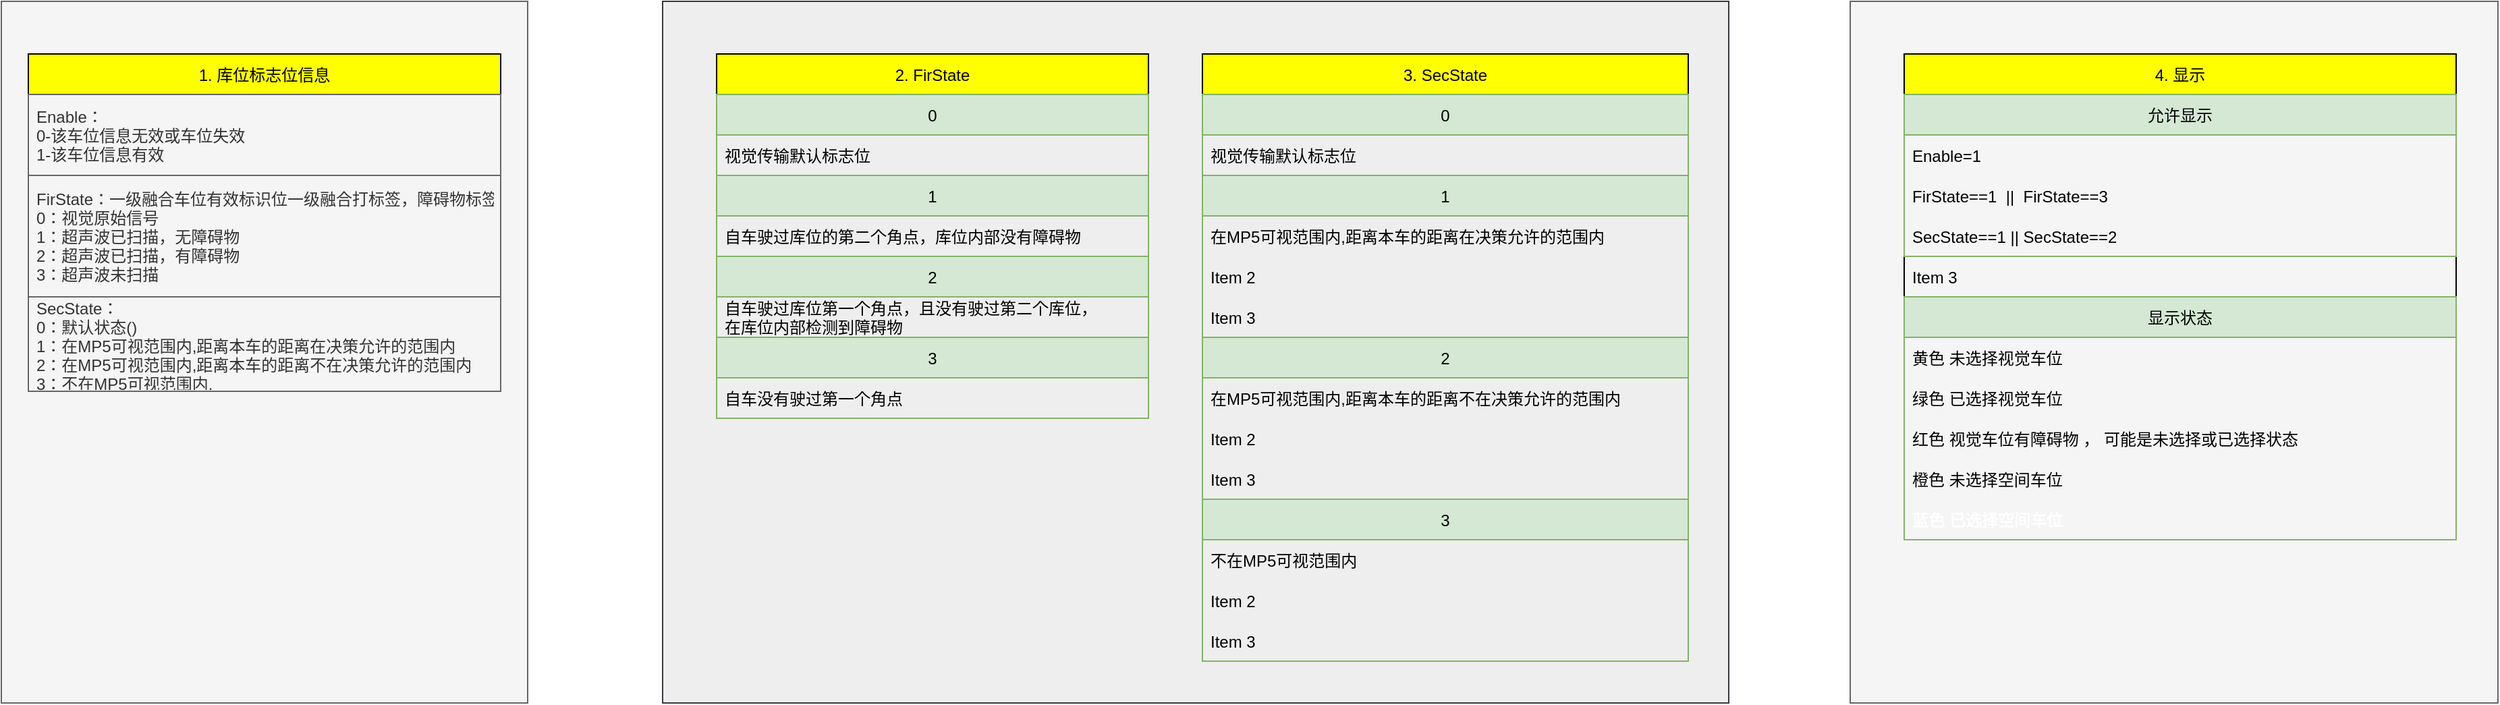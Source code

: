 <mxfile version="15.5.4" type="github">
  <diagram id="82PmtIhgX8jkiUEYPpQO" name="第 1 页">
    <mxGraphModel dx="2048" dy="631" grid="1" gridSize="10" guides="1" tooltips="1" connect="1" arrows="1" fold="1" page="1" pageScale="1" pageWidth="827" pageHeight="1169" math="0" shadow="0">
      <root>
        <mxCell id="0" />
        <mxCell id="1" parent="0" />
        <mxCell id="K-upvyzo8_QFyM9ZJRda-13" value="" style="rounded=0;whiteSpace=wrap;html=1;fillColor=#f5f5f5;fontColor=#333333;strokeColor=#666666;" parent="1" vertex="1">
          <mxGeometry x="1320" y="40" width="480" height="520" as="geometry" />
        </mxCell>
        <mxCell id="K-upvyzo8_QFyM9ZJRda-12" value="" style="rounded=0;whiteSpace=wrap;html=1;fillColor=#f5f5f5;fontColor=#333333;strokeColor=#666666;" parent="1" vertex="1">
          <mxGeometry x="-50" y="40" width="390" height="520" as="geometry" />
        </mxCell>
        <mxCell id="K-upvyzo8_QFyM9ZJRda-9" value="" style="rounded=0;whiteSpace=wrap;html=1;fillColor=#eeeeee;strokeColor=#36393d;" parent="1" vertex="1">
          <mxGeometry x="440" y="40" width="790" height="520" as="geometry" />
        </mxCell>
        <mxCell id="EbNDTZ_1CjkCkVcdBUa7-11" value="1. 库位标志位信息" style="swimlane;fontStyle=0;childLayout=stackLayout;horizontal=1;startSize=30;horizontalStack=0;resizeParent=1;resizeParentMax=0;resizeLast=0;collapsible=1;marginBottom=0;fontColor=#000000;fillColor=#FFFF00;" parent="1" vertex="1">
          <mxGeometry x="-30" y="79" width="350" height="250" as="geometry" />
        </mxCell>
        <mxCell id="EbNDTZ_1CjkCkVcdBUa7-13" value="Enable：&#xa;0-该车位信息无效或车位失效&#xa;1-该车位信息有效" style="text;strokeColor=#666666;fillColor=#f5f5f5;align=left;verticalAlign=middle;spacingLeft=4;spacingRight=4;overflow=hidden;points=[[0,0.5],[1,0.5]];portConstraint=eastwest;rotatable=0;fontColor=#333333;" parent="EbNDTZ_1CjkCkVcdBUa7-11" vertex="1">
          <mxGeometry y="30" width="350" height="60" as="geometry" />
        </mxCell>
        <mxCell id="EbNDTZ_1CjkCkVcdBUa7-12" value="FirState：一级融合车位有效标识位一级融合打标签，障碍物标签）&#xa;0：视觉原始信号&#xa;1：超声波已扫描，无障碍物&#xa;2：超声波已扫描，有障碍物&#xa;3：超声波未扫描" style="text;strokeColor=#666666;fillColor=#f5f5f5;align=left;verticalAlign=middle;spacingLeft=4;spacingRight=4;overflow=hidden;points=[[0,0.5],[1,0.5]];portConstraint=eastwest;rotatable=0;fontColor=#333333;" parent="EbNDTZ_1CjkCkVcdBUa7-11" vertex="1">
          <mxGeometry y="90" width="350" height="90" as="geometry" />
        </mxCell>
        <mxCell id="EbNDTZ_1CjkCkVcdBUa7-14" value="SecState：&#xa;0：默认状态()&#xa;1：在MP5可视范围内,距离本车的距离在决策允许的范围内&#xa;2：在MP5可视范围内,距离本车的距离不在决策允许的范围内&#xa;3：不在MP5可视范围内.&#xa;&#xa;" style="text;strokeColor=#666666;fillColor=#f5f5f5;align=left;verticalAlign=middle;spacingLeft=4;spacingRight=4;overflow=hidden;points=[[0,0.5],[1,0.5]];portConstraint=eastwest;rotatable=0;fontColor=#333333;" parent="EbNDTZ_1CjkCkVcdBUa7-11" vertex="1">
          <mxGeometry y="180" width="350" height="70" as="geometry" />
        </mxCell>
        <mxCell id="WpMTkYlcCkgaBXwrseWi-1" value="2. FirState" style="swimlane;fontStyle=0;childLayout=stackLayout;horizontal=1;startSize=30;horizontalStack=0;resizeParent=1;resizeParentMax=0;resizeLast=0;collapsible=1;marginBottom=0;fillColor=#FFFF00;" parent="1" vertex="1">
          <mxGeometry x="480" y="79" width="320" height="270" as="geometry" />
        </mxCell>
        <mxCell id="WpMTkYlcCkgaBXwrseWi-5" value="0" style="swimlane;fontStyle=0;childLayout=stackLayout;horizontal=1;startSize=30;horizontalStack=0;resizeParent=1;resizeParentMax=0;resizeLast=0;collapsible=1;marginBottom=0;fillColor=#d5e8d4;strokeColor=#82b366;" parent="WpMTkYlcCkgaBXwrseWi-1" vertex="1">
          <mxGeometry y="30" width="320" height="60" as="geometry" />
        </mxCell>
        <mxCell id="WpMTkYlcCkgaBXwrseWi-7" value="视觉传输默认标志位" style="text;strokeColor=none;fillColor=none;align=left;verticalAlign=middle;spacingLeft=4;spacingRight=4;overflow=hidden;points=[[0,0.5],[1,0.5]];portConstraint=eastwest;rotatable=0;" parent="WpMTkYlcCkgaBXwrseWi-5" vertex="1">
          <mxGeometry y="30" width="320" height="30" as="geometry" />
        </mxCell>
        <mxCell id="WpMTkYlcCkgaBXwrseWi-9" value="1" style="swimlane;fontStyle=0;childLayout=stackLayout;horizontal=1;startSize=30;horizontalStack=0;resizeParent=1;resizeParentMax=0;resizeLast=0;collapsible=1;marginBottom=0;fillColor=#d5e8d4;strokeColor=#82b366;" parent="WpMTkYlcCkgaBXwrseWi-1" vertex="1">
          <mxGeometry y="90" width="320" height="60" as="geometry" />
        </mxCell>
        <mxCell id="WpMTkYlcCkgaBXwrseWi-10" value="自车驶过库位的第二个角点，库位内部没有障碍物" style="text;strokeColor=none;fillColor=none;align=left;verticalAlign=middle;spacingLeft=4;spacingRight=4;overflow=hidden;points=[[0,0.5],[1,0.5]];portConstraint=eastwest;rotatable=0;" parent="WpMTkYlcCkgaBXwrseWi-9" vertex="1">
          <mxGeometry y="30" width="320" height="30" as="geometry" />
        </mxCell>
        <mxCell id="WpMTkYlcCkgaBXwrseWi-13" value="2" style="swimlane;fontStyle=0;childLayout=stackLayout;horizontal=1;startSize=30;horizontalStack=0;resizeParent=1;resizeParentMax=0;resizeLast=0;collapsible=1;marginBottom=0;fillColor=#d5e8d4;strokeColor=#82b366;" parent="WpMTkYlcCkgaBXwrseWi-1" vertex="1">
          <mxGeometry y="150" width="320" height="60" as="geometry" />
        </mxCell>
        <mxCell id="WpMTkYlcCkgaBXwrseWi-14" value="自车驶过库位第一个角点，且没有驶过第二个库位，&#xa;在库位内部检测到障碍物" style="text;strokeColor=none;fillColor=none;align=left;verticalAlign=middle;spacingLeft=4;spacingRight=4;overflow=hidden;points=[[0,0.5],[1,0.5]];portConstraint=eastwest;rotatable=0;" parent="WpMTkYlcCkgaBXwrseWi-13" vertex="1">
          <mxGeometry y="30" width="320" height="30" as="geometry" />
        </mxCell>
        <mxCell id="WpMTkYlcCkgaBXwrseWi-17" value="3" style="swimlane;fontStyle=0;childLayout=stackLayout;horizontal=1;startSize=30;horizontalStack=0;resizeParent=1;resizeParentMax=0;resizeLast=0;collapsible=1;marginBottom=0;fillColor=#d5e8d4;strokeColor=#82b366;" parent="WpMTkYlcCkgaBXwrseWi-1" vertex="1">
          <mxGeometry y="210" width="320" height="60" as="geometry" />
        </mxCell>
        <mxCell id="WpMTkYlcCkgaBXwrseWi-18" value="自车没有驶过第一个角点" style="text;strokeColor=none;fillColor=none;align=left;verticalAlign=middle;spacingLeft=4;spacingRight=4;overflow=hidden;points=[[0,0.5],[1,0.5]];portConstraint=eastwest;rotatable=0;" parent="WpMTkYlcCkgaBXwrseWi-17" vertex="1">
          <mxGeometry y="30" width="320" height="30" as="geometry" />
        </mxCell>
        <mxCell id="WpMTkYlcCkgaBXwrseWi-21" value="3. SecState" style="swimlane;fontStyle=0;childLayout=stackLayout;horizontal=1;startSize=30;horizontalStack=0;resizeParent=1;resizeParentMax=0;resizeLast=0;collapsible=1;marginBottom=0;fillColor=#FFFF00;" parent="1" vertex="1">
          <mxGeometry x="840" y="79" width="360" height="450" as="geometry" />
        </mxCell>
        <mxCell id="WpMTkYlcCkgaBXwrseWi-25" value="0" style="swimlane;fontStyle=0;childLayout=stackLayout;horizontal=1;startSize=30;horizontalStack=0;resizeParent=1;resizeParentMax=0;resizeLast=0;collapsible=1;marginBottom=0;fillColor=#d5e8d4;strokeColor=#82b366;" parent="WpMTkYlcCkgaBXwrseWi-21" vertex="1">
          <mxGeometry y="30" width="360" height="60" as="geometry" />
        </mxCell>
        <mxCell id="WpMTkYlcCkgaBXwrseWi-26" value="视觉传输默认标志位" style="text;strokeColor=none;fillColor=none;align=left;verticalAlign=middle;spacingLeft=4;spacingRight=4;overflow=hidden;points=[[0,0.5],[1,0.5]];portConstraint=eastwest;rotatable=0;" parent="WpMTkYlcCkgaBXwrseWi-25" vertex="1">
          <mxGeometry y="30" width="360" height="30" as="geometry" />
        </mxCell>
        <mxCell id="WpMTkYlcCkgaBXwrseWi-29" value="1" style="swimlane;fontStyle=0;childLayout=stackLayout;horizontal=1;startSize=30;horizontalStack=0;resizeParent=1;resizeParentMax=0;resizeLast=0;collapsible=1;marginBottom=0;fillColor=#d5e8d4;strokeColor=#82b366;" parent="WpMTkYlcCkgaBXwrseWi-21" vertex="1">
          <mxGeometry y="90" width="360" height="120" as="geometry" />
        </mxCell>
        <mxCell id="WpMTkYlcCkgaBXwrseWi-30" value="在MP5可视范围内,距离本车的距离在决策允许的范围内" style="text;strokeColor=none;fillColor=none;align=left;verticalAlign=middle;spacingLeft=4;spacingRight=4;overflow=hidden;points=[[0,0.5],[1,0.5]];portConstraint=eastwest;rotatable=0;" parent="WpMTkYlcCkgaBXwrseWi-29" vertex="1">
          <mxGeometry y="30" width="360" height="30" as="geometry" />
        </mxCell>
        <mxCell id="WpMTkYlcCkgaBXwrseWi-31" value="Item 2" style="text;strokeColor=none;fillColor=none;align=left;verticalAlign=middle;spacingLeft=4;spacingRight=4;overflow=hidden;points=[[0,0.5],[1,0.5]];portConstraint=eastwest;rotatable=0;" parent="WpMTkYlcCkgaBXwrseWi-29" vertex="1">
          <mxGeometry y="60" width="360" height="30" as="geometry" />
        </mxCell>
        <mxCell id="WpMTkYlcCkgaBXwrseWi-32" value="Item 3" style="text;strokeColor=none;fillColor=none;align=left;verticalAlign=middle;spacingLeft=4;spacingRight=4;overflow=hidden;points=[[0,0.5],[1,0.5]];portConstraint=eastwest;rotatable=0;" parent="WpMTkYlcCkgaBXwrseWi-29" vertex="1">
          <mxGeometry y="90" width="360" height="30" as="geometry" />
        </mxCell>
        <mxCell id="WpMTkYlcCkgaBXwrseWi-33" value="2" style="swimlane;fontStyle=0;childLayout=stackLayout;horizontal=1;startSize=30;horizontalStack=0;resizeParent=1;resizeParentMax=0;resizeLast=0;collapsible=1;marginBottom=0;fillColor=#d5e8d4;strokeColor=#82b366;" parent="WpMTkYlcCkgaBXwrseWi-21" vertex="1">
          <mxGeometry y="210" width="360" height="120" as="geometry" />
        </mxCell>
        <mxCell id="WpMTkYlcCkgaBXwrseWi-34" value="在MP5可视范围内,距离本车的距离不在决策允许的范围内" style="text;strokeColor=none;fillColor=none;align=left;verticalAlign=middle;spacingLeft=4;spacingRight=4;overflow=hidden;points=[[0,0.5],[1,0.5]];portConstraint=eastwest;rotatable=0;" parent="WpMTkYlcCkgaBXwrseWi-33" vertex="1">
          <mxGeometry y="30" width="360" height="30" as="geometry" />
        </mxCell>
        <mxCell id="WpMTkYlcCkgaBXwrseWi-35" value="Item 2" style="text;strokeColor=none;fillColor=none;align=left;verticalAlign=middle;spacingLeft=4;spacingRight=4;overflow=hidden;points=[[0,0.5],[1,0.5]];portConstraint=eastwest;rotatable=0;" parent="WpMTkYlcCkgaBXwrseWi-33" vertex="1">
          <mxGeometry y="60" width="360" height="30" as="geometry" />
        </mxCell>
        <mxCell id="WpMTkYlcCkgaBXwrseWi-36" value="Item 3" style="text;strokeColor=none;fillColor=none;align=left;verticalAlign=middle;spacingLeft=4;spacingRight=4;overflow=hidden;points=[[0,0.5],[1,0.5]];portConstraint=eastwest;rotatable=0;" parent="WpMTkYlcCkgaBXwrseWi-33" vertex="1">
          <mxGeometry y="90" width="360" height="30" as="geometry" />
        </mxCell>
        <mxCell id="WpMTkYlcCkgaBXwrseWi-37" value="3" style="swimlane;fontStyle=0;childLayout=stackLayout;horizontal=1;startSize=30;horizontalStack=0;resizeParent=1;resizeParentMax=0;resizeLast=0;collapsible=1;marginBottom=0;fillColor=#d5e8d4;strokeColor=#82b366;" parent="WpMTkYlcCkgaBXwrseWi-21" vertex="1">
          <mxGeometry y="330" width="360" height="120" as="geometry" />
        </mxCell>
        <mxCell id="WpMTkYlcCkgaBXwrseWi-38" value="不在MP5可视范围内" style="text;strokeColor=none;fillColor=none;align=left;verticalAlign=middle;spacingLeft=4;spacingRight=4;overflow=hidden;points=[[0,0.5],[1,0.5]];portConstraint=eastwest;rotatable=0;" parent="WpMTkYlcCkgaBXwrseWi-37" vertex="1">
          <mxGeometry y="30" width="360" height="30" as="geometry" />
        </mxCell>
        <mxCell id="WpMTkYlcCkgaBXwrseWi-39" value="Item 2" style="text;strokeColor=none;fillColor=none;align=left;verticalAlign=middle;spacingLeft=4;spacingRight=4;overflow=hidden;points=[[0,0.5],[1,0.5]];portConstraint=eastwest;rotatable=0;" parent="WpMTkYlcCkgaBXwrseWi-37" vertex="1">
          <mxGeometry y="60" width="360" height="30" as="geometry" />
        </mxCell>
        <mxCell id="WpMTkYlcCkgaBXwrseWi-40" value="Item 3" style="text;strokeColor=none;fillColor=none;align=left;verticalAlign=middle;spacingLeft=4;spacingRight=4;overflow=hidden;points=[[0,0.5],[1,0.5]];portConstraint=eastwest;rotatable=0;" parent="WpMTkYlcCkgaBXwrseWi-37" vertex="1">
          <mxGeometry y="90" width="360" height="30" as="geometry" />
        </mxCell>
        <mxCell id="K-upvyzo8_QFyM9ZJRda-1" value="4. 显示" style="swimlane;fontStyle=0;childLayout=stackLayout;horizontal=1;startSize=30;horizontalStack=0;resizeParent=1;resizeParentMax=0;resizeLast=0;collapsible=1;marginBottom=0;fillColor=#FFFF00;" parent="1" vertex="1">
          <mxGeometry x="1360" y="79" width="409" height="360" as="geometry" />
        </mxCell>
        <mxCell id="K-upvyzo8_QFyM9ZJRda-5" value="允许显示" style="swimlane;fontStyle=0;childLayout=stackLayout;horizontal=1;startSize=30;horizontalStack=0;resizeParent=1;resizeParentMax=0;resizeLast=0;collapsible=1;marginBottom=0;fillColor=#d5e8d4;strokeColor=#82b366;" parent="K-upvyzo8_QFyM9ZJRda-1" vertex="1">
          <mxGeometry y="30" width="409" height="120" as="geometry" />
        </mxCell>
        <mxCell id="K-upvyzo8_QFyM9ZJRda-6" value="Enable=1" style="text;strokeColor=none;fillColor=none;align=left;verticalAlign=middle;spacingLeft=4;spacingRight=4;overflow=hidden;points=[[0,0.5],[1,0.5]];portConstraint=eastwest;rotatable=0;" parent="K-upvyzo8_QFyM9ZJRda-5" vertex="1">
          <mxGeometry y="30" width="409" height="30" as="geometry" />
        </mxCell>
        <mxCell id="K-upvyzo8_QFyM9ZJRda-7" value="FirState==1  ||  FirState==3" style="text;strokeColor=none;fillColor=none;align=left;verticalAlign=middle;spacingLeft=4;spacingRight=4;overflow=hidden;points=[[0,0.5],[1,0.5]];portConstraint=eastwest;rotatable=0;" parent="K-upvyzo8_QFyM9ZJRda-5" vertex="1">
          <mxGeometry y="60" width="409" height="30" as="geometry" />
        </mxCell>
        <mxCell id="K-upvyzo8_QFyM9ZJRda-8" value="SecState==1 || SecState==2" style="text;strokeColor=none;fillColor=none;align=left;verticalAlign=middle;spacingLeft=4;spacingRight=4;overflow=hidden;points=[[0,0.5],[1,0.5]];portConstraint=eastwest;rotatable=0;" parent="K-upvyzo8_QFyM9ZJRda-5" vertex="1">
          <mxGeometry y="90" width="409" height="30" as="geometry" />
        </mxCell>
        <mxCell id="K-upvyzo8_QFyM9ZJRda-4" value="Item 3" style="text;strokeColor=none;fillColor=none;align=left;verticalAlign=middle;spacingLeft=4;spacingRight=4;overflow=hidden;points=[[0,0.5],[1,0.5]];portConstraint=eastwest;rotatable=0;" parent="K-upvyzo8_QFyM9ZJRda-1" vertex="1">
          <mxGeometry y="150" width="409" height="30" as="geometry" />
        </mxCell>
        <mxCell id="EbNDTZ_1CjkCkVcdBUa7-1" value="显示状态" style="swimlane;fontStyle=0;childLayout=stackLayout;horizontal=1;startSize=30;horizontalStack=0;resizeParent=1;resizeParentMax=0;resizeLast=0;collapsible=1;marginBottom=0;fillColor=#d5e8d4;strokeColor=#82b366;" parent="K-upvyzo8_QFyM9ZJRda-1" vertex="1">
          <mxGeometry y="180" width="409" height="180" as="geometry" />
        </mxCell>
        <mxCell id="EbNDTZ_1CjkCkVcdBUa7-2" value="黄色   未选择视觉车位 " style="text;strokeColor=none;fillColor=none;align=left;verticalAlign=middle;spacingLeft=4;spacingRight=4;overflow=hidden;points=[[0,0.5],[1,0.5]];portConstraint=eastwest;rotatable=0;" parent="EbNDTZ_1CjkCkVcdBUa7-1" vertex="1">
          <mxGeometry y="30" width="409" height="30" as="geometry" />
        </mxCell>
        <mxCell id="EbNDTZ_1CjkCkVcdBUa7-3" value="绿色 已选择视觉车位" style="text;strokeColor=none;fillColor=none;align=left;verticalAlign=middle;spacingLeft=4;spacingRight=4;overflow=hidden;points=[[0,0.5],[1,0.5]];portConstraint=eastwest;rotatable=0;" parent="EbNDTZ_1CjkCkVcdBUa7-1" vertex="1">
          <mxGeometry y="60" width="409" height="30" as="geometry" />
        </mxCell>
        <mxCell id="EbNDTZ_1CjkCkVcdBUa7-6" value="红色  视觉车位有障碍物 ， 可能是未选择或已选择状态" style="text;strokeColor=none;fillColor=none;align=left;verticalAlign=middle;spacingLeft=4;spacingRight=4;overflow=hidden;points=[[0,0.5],[1,0.5]];portConstraint=eastwest;rotatable=0;" parent="EbNDTZ_1CjkCkVcdBUa7-1" vertex="1">
          <mxGeometry y="90" width="409" height="30" as="geometry" />
        </mxCell>
        <mxCell id="EbNDTZ_1CjkCkVcdBUa7-4" value="橙色   未选择空间车位" style="text;strokeColor=none;fillColor=none;align=left;verticalAlign=middle;spacingLeft=4;spacingRight=4;overflow=hidden;points=[[0,0.5],[1,0.5]];portConstraint=eastwest;rotatable=0;" parent="EbNDTZ_1CjkCkVcdBUa7-1" vertex="1">
          <mxGeometry y="120" width="409" height="30" as="geometry" />
        </mxCell>
        <mxCell id="EbNDTZ_1CjkCkVcdBUa7-5" value="蓝色 已选择空间车位" style="text;strokeColor=none;fillColor=none;align=left;verticalAlign=middle;spacingLeft=4;spacingRight=4;overflow=hidden;points=[[0,0.5],[1,0.5]];portConstraint=eastwest;rotatable=0;fontStyle=1;fontColor=#FFFFFF;" parent="EbNDTZ_1CjkCkVcdBUa7-1" vertex="1">
          <mxGeometry y="150" width="409" height="30" as="geometry" />
        </mxCell>
      </root>
    </mxGraphModel>
  </diagram>
</mxfile>
